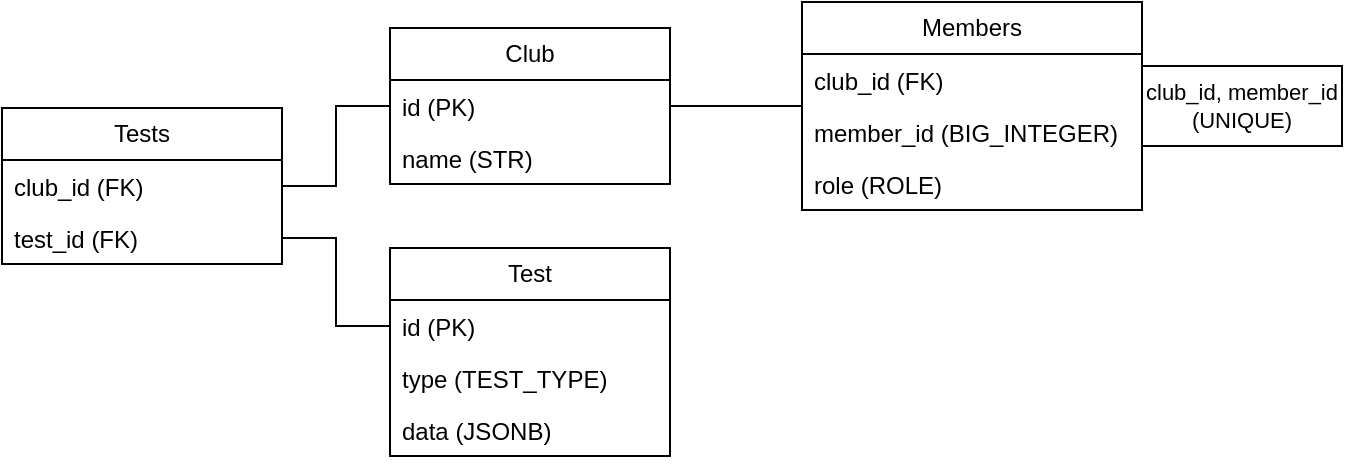 <mxfile version="24.7.8">
  <diagram id="C5RBs43oDa-KdzZeNtuy" name="Page-1">
    <mxGraphModel dx="1122" dy="632" grid="1" gridSize="10" guides="1" tooltips="1" connect="1" arrows="1" fold="1" page="1" pageScale="1" pageWidth="827" pageHeight="1169" math="0" shadow="0">
      <root>
        <mxCell id="WIyWlLk6GJQsqaUBKTNV-0" />
        <mxCell id="WIyWlLk6GJQsqaUBKTNV-1" parent="WIyWlLk6GJQsqaUBKTNV-0" />
        <mxCell id="MmvTPyLAPlc3BRYPDQ7t-22" value="" style="edgeStyle=orthogonalEdgeStyle;rounded=0;orthogonalLoop=1;jettySize=auto;html=1;strokeColor=default;endArrow=none;endFill=0;" edge="1" parent="WIyWlLk6GJQsqaUBKTNV-1" source="MmvTPyLAPlc3BRYPDQ7t-3" target="MmvTPyLAPlc3BRYPDQ7t-19">
          <mxGeometry relative="1" as="geometry" />
        </mxCell>
        <mxCell id="MmvTPyLAPlc3BRYPDQ7t-27" value="" style="edgeStyle=orthogonalEdgeStyle;shape=connector;rounded=0;orthogonalLoop=1;jettySize=auto;html=1;strokeColor=default;align=center;verticalAlign=middle;fontFamily=Helvetica;fontSize=11;fontColor=default;labelBackgroundColor=default;endArrow=none;endFill=0;" edge="1" parent="WIyWlLk6GJQsqaUBKTNV-1" source="MmvTPyLAPlc3BRYPDQ7t-3" target="MmvTPyLAPlc3BRYPDQ7t-24">
          <mxGeometry relative="1" as="geometry" />
        </mxCell>
        <mxCell id="MmvTPyLAPlc3BRYPDQ7t-3" value="Club" style="swimlane;fontStyle=0;childLayout=stackLayout;horizontal=1;startSize=26;fillColor=none;horizontalStack=0;resizeParent=1;resizeParentMax=0;resizeLast=0;collapsible=1;marginBottom=0;whiteSpace=wrap;html=1;" vertex="1" parent="WIyWlLk6GJQsqaUBKTNV-1">
          <mxGeometry x="274" y="350" width="140" height="78" as="geometry" />
        </mxCell>
        <mxCell id="MmvTPyLAPlc3BRYPDQ7t-4" value="id (PK)" style="text;strokeColor=none;fillColor=none;align=left;verticalAlign=top;spacingLeft=4;spacingRight=4;overflow=hidden;rotatable=0;points=[[0,0.5],[1,0.5]];portConstraint=eastwest;whiteSpace=wrap;html=1;" vertex="1" parent="MmvTPyLAPlc3BRYPDQ7t-3">
          <mxGeometry y="26" width="140" height="26" as="geometry" />
        </mxCell>
        <mxCell id="MmvTPyLAPlc3BRYPDQ7t-5" value="name (STR)" style="text;strokeColor=none;fillColor=none;align=left;verticalAlign=top;spacingLeft=4;spacingRight=4;overflow=hidden;rotatable=0;points=[[0,0.5],[1,0.5]];portConstraint=eastwest;whiteSpace=wrap;html=1;" vertex="1" parent="MmvTPyLAPlc3BRYPDQ7t-3">
          <mxGeometry y="52" width="140" height="26" as="geometry" />
        </mxCell>
        <mxCell id="MmvTPyLAPlc3BRYPDQ7t-24" value="Tests" style="swimlane;fontStyle=0;childLayout=stackLayout;horizontal=1;startSize=26;fillColor=none;horizontalStack=0;resizeParent=1;resizeParentMax=0;resizeLast=0;collapsible=1;marginBottom=0;whiteSpace=wrap;html=1;" vertex="1" parent="WIyWlLk6GJQsqaUBKTNV-1">
          <mxGeometry x="80" y="390" width="140" height="78" as="geometry" />
        </mxCell>
        <mxCell id="MmvTPyLAPlc3BRYPDQ7t-25" value="club_id (FK)" style="text;strokeColor=none;fillColor=none;align=left;verticalAlign=top;spacingLeft=4;spacingRight=4;overflow=hidden;rotatable=0;points=[[0,0.5],[1,0.5]];portConstraint=eastwest;whiteSpace=wrap;html=1;" vertex="1" parent="MmvTPyLAPlc3BRYPDQ7t-24">
          <mxGeometry y="26" width="140" height="26" as="geometry" />
        </mxCell>
        <mxCell id="MmvTPyLAPlc3BRYPDQ7t-26" value="test_id (FK)" style="text;strokeColor=none;fillColor=none;align=left;verticalAlign=top;spacingLeft=4;spacingRight=4;overflow=hidden;rotatable=0;points=[[0,0.5],[1,0.5]];portConstraint=eastwest;whiteSpace=wrap;html=1;" vertex="1" parent="MmvTPyLAPlc3BRYPDQ7t-24">
          <mxGeometry y="52" width="140" height="26" as="geometry" />
        </mxCell>
        <mxCell id="MmvTPyLAPlc3BRYPDQ7t-32" value="" style="group" vertex="1" connectable="0" parent="WIyWlLk6GJQsqaUBKTNV-1">
          <mxGeometry x="480" y="337" width="240" height="104" as="geometry" />
        </mxCell>
        <mxCell id="MmvTPyLAPlc3BRYPDQ7t-19" value="Members" style="swimlane;fontStyle=0;childLayout=stackLayout;horizontal=1;startSize=26;fillColor=none;horizontalStack=0;resizeParent=1;resizeParentMax=0;resizeLast=0;collapsible=1;marginBottom=0;whiteSpace=wrap;html=1;" vertex="1" parent="MmvTPyLAPlc3BRYPDQ7t-32">
          <mxGeometry width="170" height="104" as="geometry" />
        </mxCell>
        <mxCell id="MmvTPyLAPlc3BRYPDQ7t-20" value="club_id (FK)" style="text;strokeColor=none;fillColor=none;align=left;verticalAlign=top;spacingLeft=4;spacingRight=4;overflow=hidden;rotatable=0;points=[[0,0.5],[1,0.5]];portConstraint=eastwest;whiteSpace=wrap;html=1;" vertex="1" parent="MmvTPyLAPlc3BRYPDQ7t-19">
          <mxGeometry y="26" width="170" height="26" as="geometry" />
        </mxCell>
        <mxCell id="MmvTPyLAPlc3BRYPDQ7t-21" value="member_id (BIG_INTEGER)" style="text;strokeColor=none;fillColor=none;align=left;verticalAlign=top;spacingLeft=4;spacingRight=4;overflow=hidden;rotatable=0;points=[[0,0.5],[1,0.5]];portConstraint=eastwest;whiteSpace=wrap;html=1;" vertex="1" parent="MmvTPyLAPlc3BRYPDQ7t-19">
          <mxGeometry y="52" width="170" height="26" as="geometry" />
        </mxCell>
        <mxCell id="MmvTPyLAPlc3BRYPDQ7t-28" value="role (ROLE)" style="text;strokeColor=none;fillColor=none;align=left;verticalAlign=top;spacingLeft=4;spacingRight=4;overflow=hidden;rotatable=0;points=[[0,0.5],[1,0.5]];portConstraint=eastwest;whiteSpace=wrap;html=1;" vertex="1" parent="MmvTPyLAPlc3BRYPDQ7t-19">
          <mxGeometry y="78" width="170" height="26" as="geometry" />
        </mxCell>
        <mxCell id="MmvTPyLAPlc3BRYPDQ7t-31" value="club_id, member_id (UNIQUE)" style="rounded=0;whiteSpace=wrap;html=1;fontFamily=Helvetica;fontSize=11;fontColor=default;labelBackgroundColor=default;" vertex="1" parent="MmvTPyLAPlc3BRYPDQ7t-32">
          <mxGeometry x="170" y="32" width="100" height="40" as="geometry" />
        </mxCell>
        <mxCell id="MmvTPyLAPlc3BRYPDQ7t-34" value="Test" style="swimlane;fontStyle=0;childLayout=stackLayout;horizontal=1;startSize=26;fillColor=none;horizontalStack=0;resizeParent=1;resizeParentMax=0;resizeLast=0;collapsible=1;marginBottom=0;whiteSpace=wrap;html=1;" vertex="1" parent="WIyWlLk6GJQsqaUBKTNV-1">
          <mxGeometry x="274" y="460" width="140" height="104" as="geometry" />
        </mxCell>
        <mxCell id="MmvTPyLAPlc3BRYPDQ7t-35" value="id (PK)" style="text;strokeColor=none;fillColor=none;align=left;verticalAlign=top;spacingLeft=4;spacingRight=4;overflow=hidden;rotatable=0;points=[[0,0.5],[1,0.5]];portConstraint=eastwest;whiteSpace=wrap;html=1;" vertex="1" parent="MmvTPyLAPlc3BRYPDQ7t-34">
          <mxGeometry y="26" width="140" height="26" as="geometry" />
        </mxCell>
        <mxCell id="MmvTPyLAPlc3BRYPDQ7t-38" value="type (TEST_TYPE)" style="text;strokeColor=none;fillColor=none;align=left;verticalAlign=top;spacingLeft=4;spacingRight=4;overflow=hidden;rotatable=0;points=[[0,0.5],[1,0.5]];portConstraint=eastwest;whiteSpace=wrap;html=1;" vertex="1" parent="MmvTPyLAPlc3BRYPDQ7t-34">
          <mxGeometry y="52" width="140" height="26" as="geometry" />
        </mxCell>
        <mxCell id="MmvTPyLAPlc3BRYPDQ7t-39" value="data (JSONB)" style="text;strokeColor=none;fillColor=none;align=left;verticalAlign=top;spacingLeft=4;spacingRight=4;overflow=hidden;rotatable=0;points=[[0,0.5],[1,0.5]];portConstraint=eastwest;whiteSpace=wrap;html=1;" vertex="1" parent="MmvTPyLAPlc3BRYPDQ7t-34">
          <mxGeometry y="78" width="140" height="26" as="geometry" />
        </mxCell>
        <mxCell id="MmvTPyLAPlc3BRYPDQ7t-40" style="edgeStyle=orthogonalEdgeStyle;shape=connector;rounded=0;orthogonalLoop=1;jettySize=auto;html=1;exitX=1;exitY=0.5;exitDx=0;exitDy=0;entryX=0;entryY=0.5;entryDx=0;entryDy=0;strokeColor=default;align=center;verticalAlign=middle;fontFamily=Helvetica;fontSize=11;fontColor=default;labelBackgroundColor=default;endArrow=none;endFill=0;" edge="1" parent="WIyWlLk6GJQsqaUBKTNV-1" source="MmvTPyLAPlc3BRYPDQ7t-26" target="MmvTPyLAPlc3BRYPDQ7t-35">
          <mxGeometry relative="1" as="geometry" />
        </mxCell>
      </root>
    </mxGraphModel>
  </diagram>
</mxfile>
